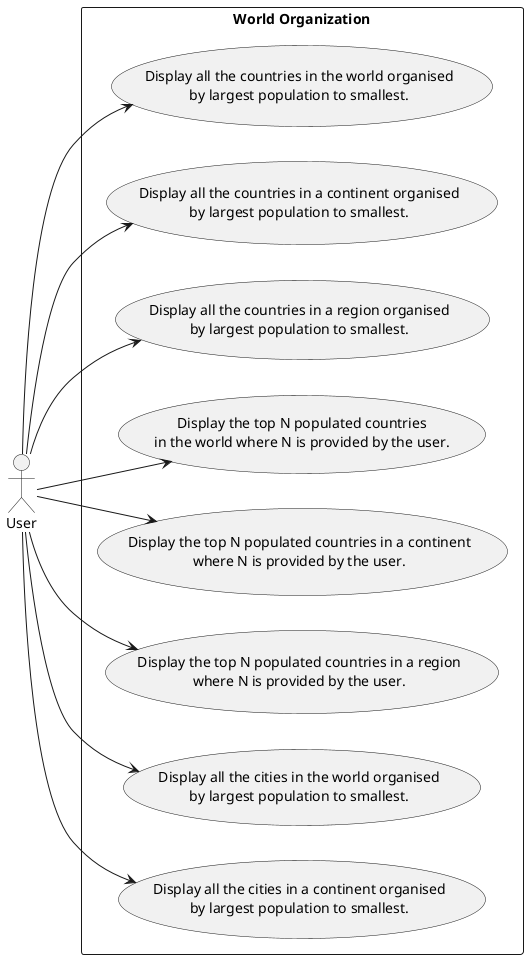 @startuml

left to right direction
actor User as "User"



rectangle "World Organization" {
    usecase UC4 as "Display all the countries in the world organised
                        by largest population to smallest."
    usecase UC5 as "Display all the countries in a continent organised
                        by largest population to smallest."
    usecase UC6 as "Display all the countries in a region organised
                        by largest population to smallest."
    usecase UC7 as "Display the top N populated countries
                        in the world where N is provided by the user."
    usecase UC8 as "Display the top N populated countries in a continent
                                where N is provided by the user."
    usecase UC9 as "Display the top N populated countries in a region
                                where N is provided by the user."
    usecase UC10 as "Display all the cities in the world organised
                                  by largest population to smallest."
    usecase UC11 as "Display all the cities in a continent organised
                                by largest population to smallest."


    User --> UC4
    User --> UC5
    User --> UC6
    User --> UC7
    User --> UC8
    User --> UC9
    User --> UC10
    User --> UC11
}

@endum